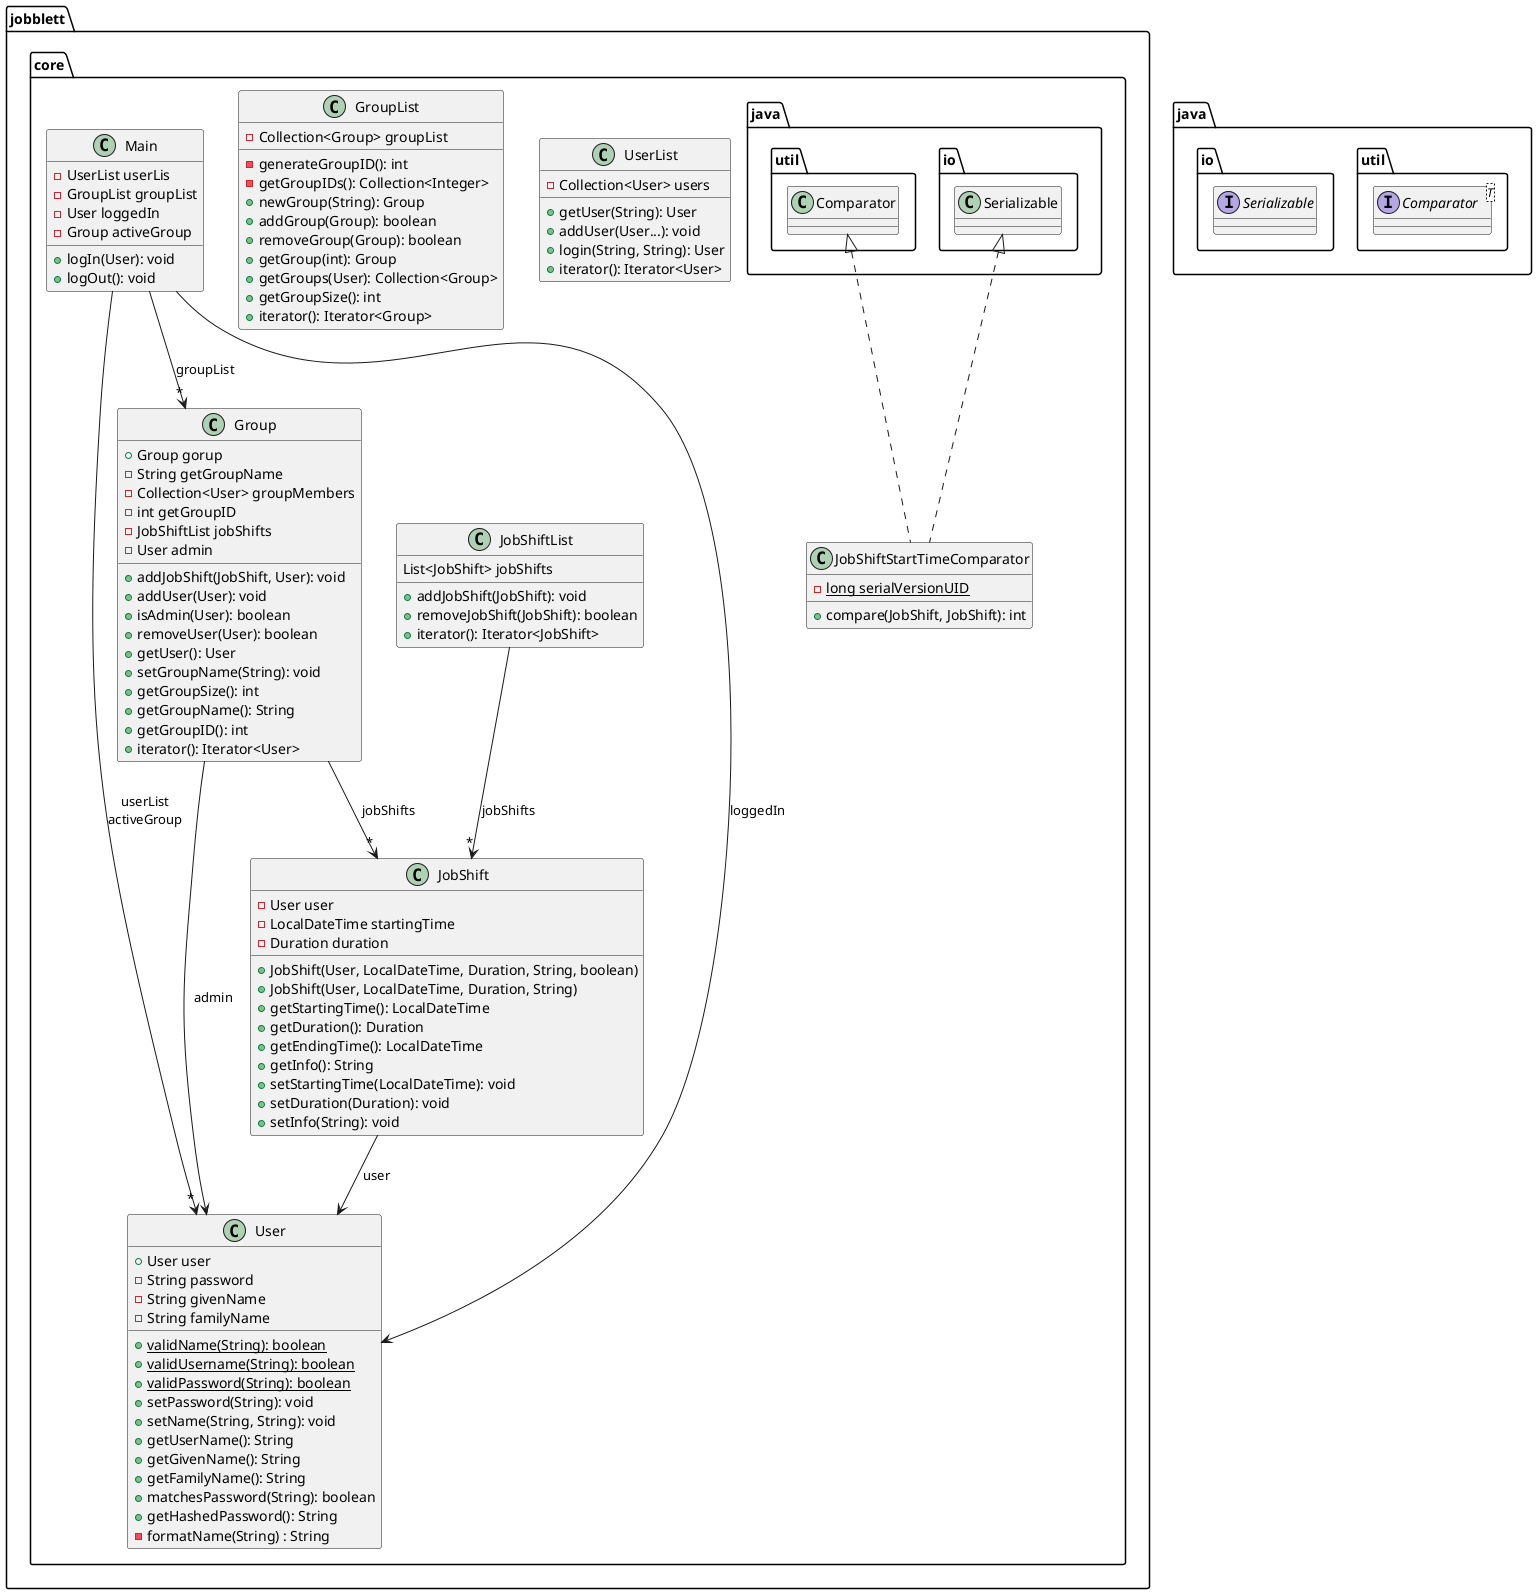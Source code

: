 @startuml
    namespace jobblett.core {
        class Group {
            +Group gorup
            - String getGroupName
            - Collection<User> groupMembers
            - int getGroupID
            - JobShiftList jobShifts
            - User admin
            +addJobShift(JobShift, User): void
            +addUser(User): void
            +isAdmin(User): boolean
            +removeUser(User): boolean
            +getUser(): User
            +setGroupName(String): void
            +getGroupSize(): int
            +getGroupName(): String
            +getGroupID(): int
            +iterator(): Iterator<User>
        }
        Group --> User: admin
        class User {
            +User user
            - String password
            - String givenName
            - String familyName
            {static} +validName(String): boolean
            {static} +validUsername(String): boolean
            {static} +validPassword(String): boolean
            +setPassword(String): void
            +setName(String, String): void
            +getUserName(): String
            +getGivenName(): String
            +getFamilyName(): String
            +matchesPassword(String): boolean
            +getHashedPassword(): String
            - formatName(String) : String
        }
        class JobShiftList {
        List<JobShift> jobShifts
            +addJobShift(JobShift): void
            +removeJobShift(JobShift): boolean
            +iterator(): Iterator<JobShift>
        }
        class JobShiftStartTimeComparator {
        - {static} long serialVersionUID
            +compare(JobShift, JobShift): int
        }
        class JobShift {
        - User user
        -LocalDateTime startingTime
        - Duration duration
            +JobShift(User, LocalDateTime, Duration, String, boolean)
            +JobShift(User, LocalDateTime, Duration, String)
            +getStartingTime(): LocalDateTime
            +getDuration(): Duration
            +getEndingTime(): LocalDateTime
            +getInfo(): String
            +setStartingTime(LocalDateTime): void
            +setDuration(Duration): void
            +setInfo(String): void
        }
        class UserList {
        - Collection<User> users
            +getUser(String): User
            +addUser(User...): void
            +login(String, String): User
            +iterator(): Iterator<User>
        }
        class GroupList {
        - Collection<Group> groupList
        - generateGroupID(): int
        - getGroupIDs(): Collection<Integer>
            +newGroup(String): Group
            +addGroup(Group): boolean
            +removeGroup(Group): boolean
            +getGroup(int): Group
            +getGroups(User): Collection<Group>
            +getGroupSize(): int
            +iterator(): Iterator<Group>
        }
        class Main {
        -UserList userLis
        - GroupList groupList
        - User loggedIn
        - Group activeGroup
            +logIn(User): void
            +logOut(): void
        }
        Group --> "*" JobShift: jobShifts
        JobShiftList --> "*" JobShift: jobShifts
        java.util.Comparator <|.. JobShiftStartTimeComparator
        java.io.Serializable <|.. JobShiftStartTimeComparator
        JobShift --> User: user
        Main --> "*" Group: groupList
        Main --> User: loggedIn
        Main --> "*" User: userList\nactiveGroup
    }
    namespace java.util {
        interface Comparator<T> {
        }
    }
    namespace java.io {
        interface Serializable
    }
@enduml